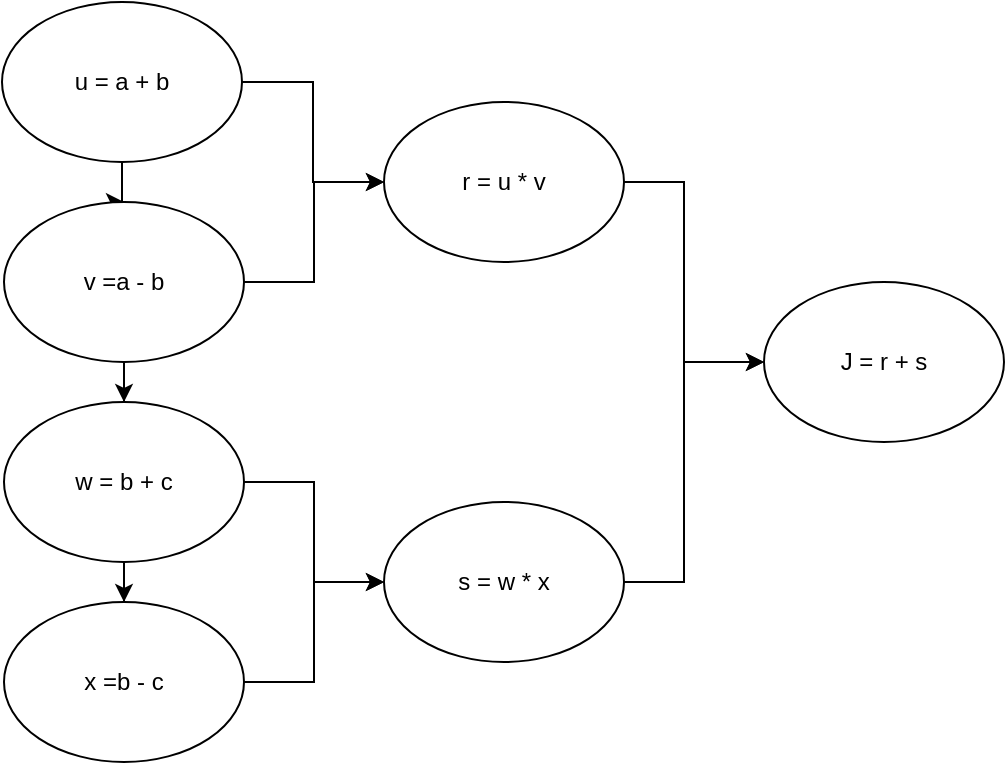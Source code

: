 <mxfile version="21.4.0" type="device">
  <diagram name="Page-1" id="PJjq9KSbGslcqBFYk311">
    <mxGraphModel dx="1034" dy="470" grid="1" gridSize="10" guides="1" tooltips="1" connect="1" arrows="1" fold="1" page="1" pageScale="1" pageWidth="827" pageHeight="1169" math="0" shadow="0">
      <root>
        <mxCell id="0" />
        <mxCell id="1" parent="0" />
        <mxCell id="4KQzDHUh2YpJ9NjZ-o3A-5" value="" style="edgeStyle=orthogonalEdgeStyle;rounded=0;orthogonalLoop=1;jettySize=auto;html=1;" edge="1" parent="1" source="4KQzDHUh2YpJ9NjZ-o3A-1" target="4KQzDHUh2YpJ9NjZ-o3A-2">
          <mxGeometry relative="1" as="geometry" />
        </mxCell>
        <mxCell id="4KQzDHUh2YpJ9NjZ-o3A-10" value="" style="edgeStyle=orthogonalEdgeStyle;rounded=0;orthogonalLoop=1;jettySize=auto;html=1;" edge="1" parent="1" source="4KQzDHUh2YpJ9NjZ-o3A-1" target="4KQzDHUh2YpJ9NjZ-o3A-8">
          <mxGeometry relative="1" as="geometry" />
        </mxCell>
        <mxCell id="4KQzDHUh2YpJ9NjZ-o3A-1" value="u = a + b" style="ellipse;whiteSpace=wrap;html=1;" vertex="1" parent="1">
          <mxGeometry x="99" y="60" width="120" height="80" as="geometry" />
        </mxCell>
        <mxCell id="4KQzDHUh2YpJ9NjZ-o3A-6" value="" style="edgeStyle=orthogonalEdgeStyle;rounded=0;orthogonalLoop=1;jettySize=auto;html=1;" edge="1" parent="1" source="4KQzDHUh2YpJ9NjZ-o3A-2" target="4KQzDHUh2YpJ9NjZ-o3A-3">
          <mxGeometry relative="1" as="geometry" />
        </mxCell>
        <mxCell id="4KQzDHUh2YpJ9NjZ-o3A-11" value="" style="edgeStyle=orthogonalEdgeStyle;rounded=0;orthogonalLoop=1;jettySize=auto;html=1;" edge="1" parent="1" source="4KQzDHUh2YpJ9NjZ-o3A-2" target="4KQzDHUh2YpJ9NjZ-o3A-8">
          <mxGeometry relative="1" as="geometry" />
        </mxCell>
        <mxCell id="4KQzDHUh2YpJ9NjZ-o3A-2" value="v =a - b" style="ellipse;whiteSpace=wrap;html=1;" vertex="1" parent="1">
          <mxGeometry x="100" y="160" width="120" height="80" as="geometry" />
        </mxCell>
        <mxCell id="4KQzDHUh2YpJ9NjZ-o3A-7" value="" style="edgeStyle=orthogonalEdgeStyle;rounded=0;orthogonalLoop=1;jettySize=auto;html=1;" edge="1" parent="1" source="4KQzDHUh2YpJ9NjZ-o3A-3" target="4KQzDHUh2YpJ9NjZ-o3A-4">
          <mxGeometry relative="1" as="geometry" />
        </mxCell>
        <mxCell id="4KQzDHUh2YpJ9NjZ-o3A-12" value="" style="edgeStyle=orthogonalEdgeStyle;rounded=0;orthogonalLoop=1;jettySize=auto;html=1;" edge="1" parent="1" source="4KQzDHUh2YpJ9NjZ-o3A-3" target="4KQzDHUh2YpJ9NjZ-o3A-9">
          <mxGeometry relative="1" as="geometry" />
        </mxCell>
        <mxCell id="4KQzDHUh2YpJ9NjZ-o3A-3" value="w = b + c" style="ellipse;whiteSpace=wrap;html=1;" vertex="1" parent="1">
          <mxGeometry x="100" y="260" width="120" height="80" as="geometry" />
        </mxCell>
        <mxCell id="4KQzDHUh2YpJ9NjZ-o3A-13" value="" style="edgeStyle=orthogonalEdgeStyle;rounded=0;orthogonalLoop=1;jettySize=auto;html=1;" edge="1" parent="1" source="4KQzDHUh2YpJ9NjZ-o3A-4" target="4KQzDHUh2YpJ9NjZ-o3A-9">
          <mxGeometry relative="1" as="geometry" />
        </mxCell>
        <mxCell id="4KQzDHUh2YpJ9NjZ-o3A-4" value="x =b - c" style="ellipse;whiteSpace=wrap;html=1;" vertex="1" parent="1">
          <mxGeometry x="100" y="360" width="120" height="80" as="geometry" />
        </mxCell>
        <mxCell id="4KQzDHUh2YpJ9NjZ-o3A-16" value="" style="edgeStyle=orthogonalEdgeStyle;rounded=0;orthogonalLoop=1;jettySize=auto;html=1;entryX=0;entryY=0.5;entryDx=0;entryDy=0;" edge="1" parent="1" source="4KQzDHUh2YpJ9NjZ-o3A-8" target="4KQzDHUh2YpJ9NjZ-o3A-14">
          <mxGeometry relative="1" as="geometry">
            <mxPoint x="490" y="150" as="targetPoint" />
            <Array as="points">
              <mxPoint x="440" y="150" />
              <mxPoint x="440" y="240" />
            </Array>
          </mxGeometry>
        </mxCell>
        <mxCell id="4KQzDHUh2YpJ9NjZ-o3A-8" value="r = u * v" style="ellipse;whiteSpace=wrap;html=1;" vertex="1" parent="1">
          <mxGeometry x="290" y="110" width="120" height="80" as="geometry" />
        </mxCell>
        <mxCell id="4KQzDHUh2YpJ9NjZ-o3A-19" value="" style="edgeStyle=orthogonalEdgeStyle;rounded=0;orthogonalLoop=1;jettySize=auto;html=1;entryX=0;entryY=0.5;entryDx=0;entryDy=0;" edge="1" parent="1" source="4KQzDHUh2YpJ9NjZ-o3A-9" target="4KQzDHUh2YpJ9NjZ-o3A-14">
          <mxGeometry relative="1" as="geometry">
            <mxPoint x="490" y="350" as="targetPoint" />
            <Array as="points">
              <mxPoint x="440" y="350" />
              <mxPoint x="440" y="240" />
            </Array>
          </mxGeometry>
        </mxCell>
        <mxCell id="4KQzDHUh2YpJ9NjZ-o3A-9" value="s = w * x" style="ellipse;whiteSpace=wrap;html=1;" vertex="1" parent="1">
          <mxGeometry x="290" y="310" width="120" height="80" as="geometry" />
        </mxCell>
        <mxCell id="4KQzDHUh2YpJ9NjZ-o3A-14" value="J = r + s" style="ellipse;whiteSpace=wrap;html=1;" vertex="1" parent="1">
          <mxGeometry x="480" y="200" width="120" height="80" as="geometry" />
        </mxCell>
      </root>
    </mxGraphModel>
  </diagram>
</mxfile>

